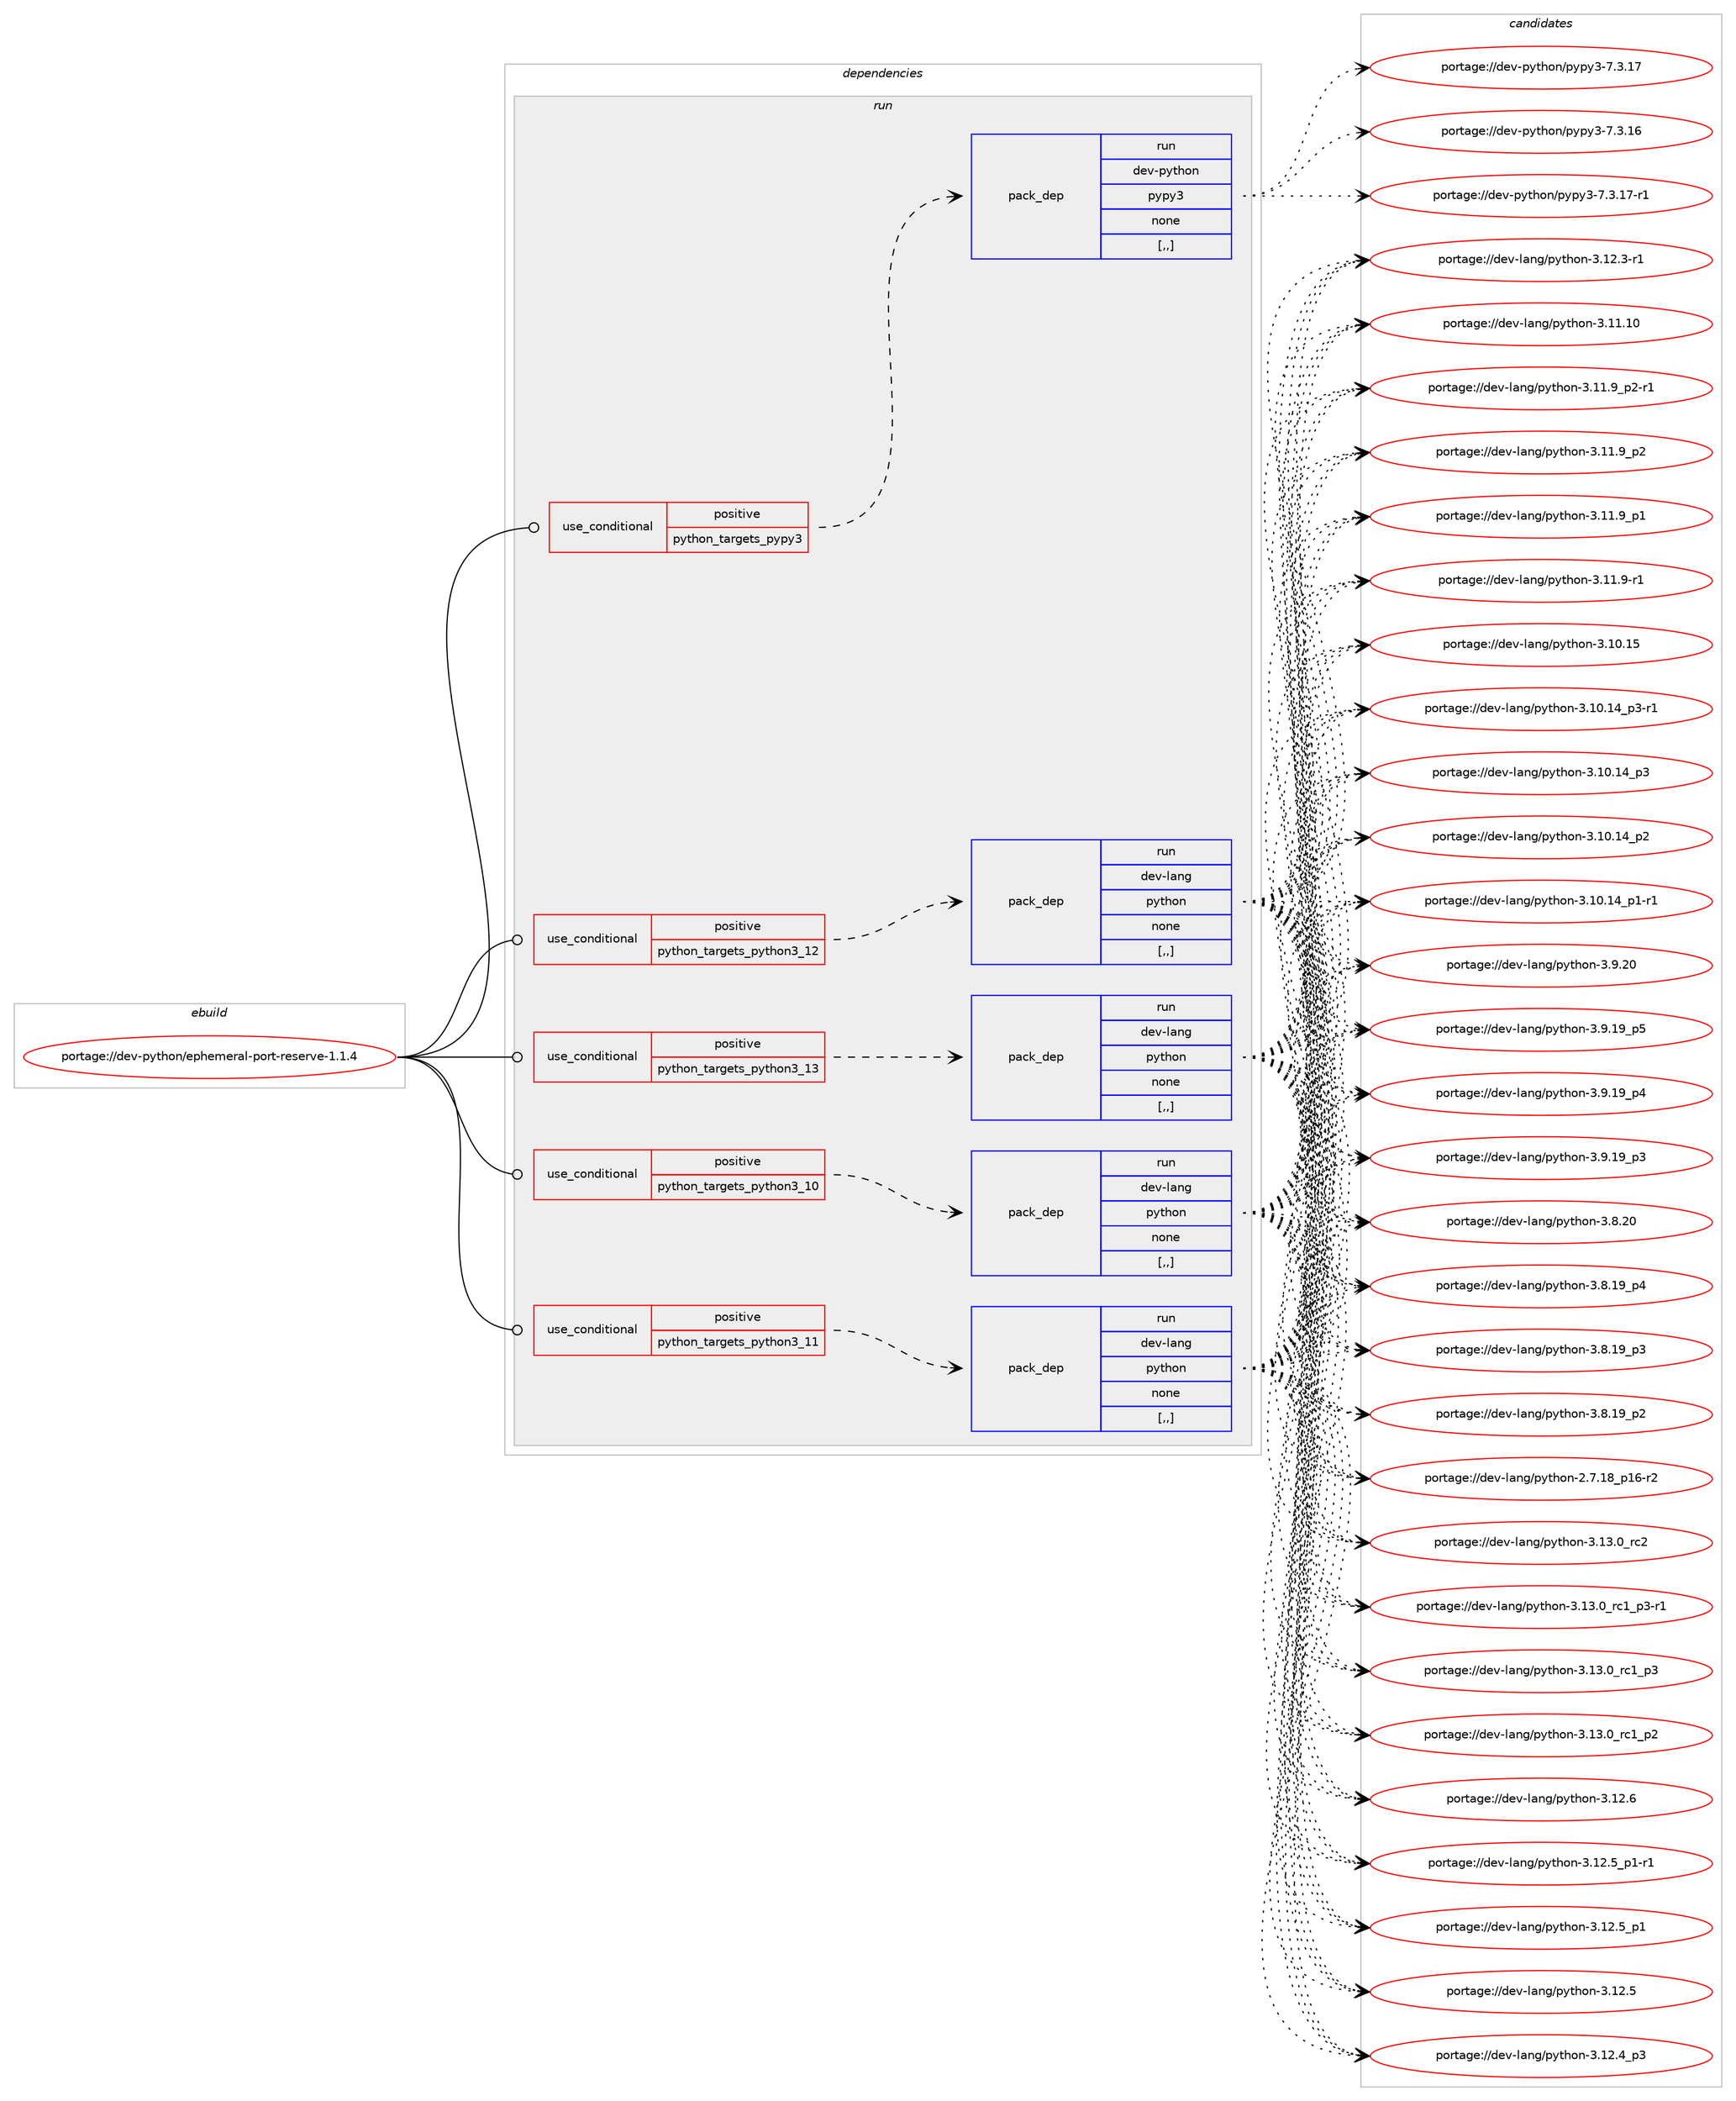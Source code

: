 digraph prolog {

# *************
# Graph options
# *************

newrank=true;
concentrate=true;
compound=true;
graph [rankdir=LR,fontname=Helvetica,fontsize=10,ranksep=1.5];#, ranksep=2.5, nodesep=0.2];
edge  [arrowhead=vee];
node  [fontname=Helvetica,fontsize=10];

# **********
# The ebuild
# **********

subgraph cluster_leftcol {
color=gray;
label=<<i>ebuild</i>>;
id [label="portage://dev-python/ephemeral-port-reserve-1.1.4", color=red, width=4, href="../dev-python/ephemeral-port-reserve-1.1.4.svg"];
}

# ****************
# The dependencies
# ****************

subgraph cluster_midcol {
color=gray;
label=<<i>dependencies</i>>;
subgraph cluster_compile {
fillcolor="#eeeeee";
style=filled;
label=<<i>compile</i>>;
}
subgraph cluster_compileandrun {
fillcolor="#eeeeee";
style=filled;
label=<<i>compile and run</i>>;
}
subgraph cluster_run {
fillcolor="#eeeeee";
style=filled;
label=<<i>run</i>>;
subgraph cond162922 {
dependency640291 [label=<<TABLE BORDER="0" CELLBORDER="1" CELLSPACING="0" CELLPADDING="4"><TR><TD ROWSPAN="3" CELLPADDING="10">use_conditional</TD></TR><TR><TD>positive</TD></TR><TR><TD>python_targets_pypy3</TD></TR></TABLE>>, shape=none, color=red];
subgraph pack472551 {
dependency640292 [label=<<TABLE BORDER="0" CELLBORDER="1" CELLSPACING="0" CELLPADDING="4" WIDTH="220"><TR><TD ROWSPAN="6" CELLPADDING="30">pack_dep</TD></TR><TR><TD WIDTH="110">run</TD></TR><TR><TD>dev-python</TD></TR><TR><TD>pypy3</TD></TR><TR><TD>none</TD></TR><TR><TD>[,,]</TD></TR></TABLE>>, shape=none, color=blue];
}
dependency640291:e -> dependency640292:w [weight=20,style="dashed",arrowhead="vee"];
}
id:e -> dependency640291:w [weight=20,style="solid",arrowhead="odot"];
subgraph cond162923 {
dependency640293 [label=<<TABLE BORDER="0" CELLBORDER="1" CELLSPACING="0" CELLPADDING="4"><TR><TD ROWSPAN="3" CELLPADDING="10">use_conditional</TD></TR><TR><TD>positive</TD></TR><TR><TD>python_targets_python3_10</TD></TR></TABLE>>, shape=none, color=red];
subgraph pack472552 {
dependency640294 [label=<<TABLE BORDER="0" CELLBORDER="1" CELLSPACING="0" CELLPADDING="4" WIDTH="220"><TR><TD ROWSPAN="6" CELLPADDING="30">pack_dep</TD></TR><TR><TD WIDTH="110">run</TD></TR><TR><TD>dev-lang</TD></TR><TR><TD>python</TD></TR><TR><TD>none</TD></TR><TR><TD>[,,]</TD></TR></TABLE>>, shape=none, color=blue];
}
dependency640293:e -> dependency640294:w [weight=20,style="dashed",arrowhead="vee"];
}
id:e -> dependency640293:w [weight=20,style="solid",arrowhead="odot"];
subgraph cond162924 {
dependency640295 [label=<<TABLE BORDER="0" CELLBORDER="1" CELLSPACING="0" CELLPADDING="4"><TR><TD ROWSPAN="3" CELLPADDING="10">use_conditional</TD></TR><TR><TD>positive</TD></TR><TR><TD>python_targets_python3_11</TD></TR></TABLE>>, shape=none, color=red];
subgraph pack472553 {
dependency640296 [label=<<TABLE BORDER="0" CELLBORDER="1" CELLSPACING="0" CELLPADDING="4" WIDTH="220"><TR><TD ROWSPAN="6" CELLPADDING="30">pack_dep</TD></TR><TR><TD WIDTH="110">run</TD></TR><TR><TD>dev-lang</TD></TR><TR><TD>python</TD></TR><TR><TD>none</TD></TR><TR><TD>[,,]</TD></TR></TABLE>>, shape=none, color=blue];
}
dependency640295:e -> dependency640296:w [weight=20,style="dashed",arrowhead="vee"];
}
id:e -> dependency640295:w [weight=20,style="solid",arrowhead="odot"];
subgraph cond162925 {
dependency640297 [label=<<TABLE BORDER="0" CELLBORDER="1" CELLSPACING="0" CELLPADDING="4"><TR><TD ROWSPAN="3" CELLPADDING="10">use_conditional</TD></TR><TR><TD>positive</TD></TR><TR><TD>python_targets_python3_12</TD></TR></TABLE>>, shape=none, color=red];
subgraph pack472554 {
dependency640298 [label=<<TABLE BORDER="0" CELLBORDER="1" CELLSPACING="0" CELLPADDING="4" WIDTH="220"><TR><TD ROWSPAN="6" CELLPADDING="30">pack_dep</TD></TR><TR><TD WIDTH="110">run</TD></TR><TR><TD>dev-lang</TD></TR><TR><TD>python</TD></TR><TR><TD>none</TD></TR><TR><TD>[,,]</TD></TR></TABLE>>, shape=none, color=blue];
}
dependency640297:e -> dependency640298:w [weight=20,style="dashed",arrowhead="vee"];
}
id:e -> dependency640297:w [weight=20,style="solid",arrowhead="odot"];
subgraph cond162926 {
dependency640299 [label=<<TABLE BORDER="0" CELLBORDER="1" CELLSPACING="0" CELLPADDING="4"><TR><TD ROWSPAN="3" CELLPADDING="10">use_conditional</TD></TR><TR><TD>positive</TD></TR><TR><TD>python_targets_python3_13</TD></TR></TABLE>>, shape=none, color=red];
subgraph pack472555 {
dependency640300 [label=<<TABLE BORDER="0" CELLBORDER="1" CELLSPACING="0" CELLPADDING="4" WIDTH="220"><TR><TD ROWSPAN="6" CELLPADDING="30">pack_dep</TD></TR><TR><TD WIDTH="110">run</TD></TR><TR><TD>dev-lang</TD></TR><TR><TD>python</TD></TR><TR><TD>none</TD></TR><TR><TD>[,,]</TD></TR></TABLE>>, shape=none, color=blue];
}
dependency640299:e -> dependency640300:w [weight=20,style="dashed",arrowhead="vee"];
}
id:e -> dependency640299:w [weight=20,style="solid",arrowhead="odot"];
}
}

# **************
# The candidates
# **************

subgraph cluster_choices {
rank=same;
color=gray;
label=<<i>candidates</i>>;

subgraph choice472551 {
color=black;
nodesep=1;
choice100101118451121211161041111104711212111212151455546514649554511449 [label="portage://dev-python/pypy3-7.3.17-r1", color=red, width=4,href="../dev-python/pypy3-7.3.17-r1.svg"];
choice10010111845112121116104111110471121211121215145554651464955 [label="portage://dev-python/pypy3-7.3.17", color=red, width=4,href="../dev-python/pypy3-7.3.17.svg"];
choice10010111845112121116104111110471121211121215145554651464954 [label="portage://dev-python/pypy3-7.3.16", color=red, width=4,href="../dev-python/pypy3-7.3.16.svg"];
dependency640292:e -> choice100101118451121211161041111104711212111212151455546514649554511449:w [style=dotted,weight="100"];
dependency640292:e -> choice10010111845112121116104111110471121211121215145554651464955:w [style=dotted,weight="100"];
dependency640292:e -> choice10010111845112121116104111110471121211121215145554651464954:w [style=dotted,weight="100"];
}
subgraph choice472552 {
color=black;
nodesep=1;
choice10010111845108971101034711212111610411111045514649514648951149950 [label="portage://dev-lang/python-3.13.0_rc2", color=red, width=4,href="../dev-lang/python-3.13.0_rc2.svg"];
choice1001011184510897110103471121211161041111104551464951464895114994995112514511449 [label="portage://dev-lang/python-3.13.0_rc1_p3-r1", color=red, width=4,href="../dev-lang/python-3.13.0_rc1_p3-r1.svg"];
choice100101118451089711010347112121116104111110455146495146489511499499511251 [label="portage://dev-lang/python-3.13.0_rc1_p3", color=red, width=4,href="../dev-lang/python-3.13.0_rc1_p3.svg"];
choice100101118451089711010347112121116104111110455146495146489511499499511250 [label="portage://dev-lang/python-3.13.0_rc1_p2", color=red, width=4,href="../dev-lang/python-3.13.0_rc1_p2.svg"];
choice10010111845108971101034711212111610411111045514649504654 [label="portage://dev-lang/python-3.12.6", color=red, width=4,href="../dev-lang/python-3.12.6.svg"];
choice1001011184510897110103471121211161041111104551464950465395112494511449 [label="portage://dev-lang/python-3.12.5_p1-r1", color=red, width=4,href="../dev-lang/python-3.12.5_p1-r1.svg"];
choice100101118451089711010347112121116104111110455146495046539511249 [label="portage://dev-lang/python-3.12.5_p1", color=red, width=4,href="../dev-lang/python-3.12.5_p1.svg"];
choice10010111845108971101034711212111610411111045514649504653 [label="portage://dev-lang/python-3.12.5", color=red, width=4,href="../dev-lang/python-3.12.5.svg"];
choice100101118451089711010347112121116104111110455146495046529511251 [label="portage://dev-lang/python-3.12.4_p3", color=red, width=4,href="../dev-lang/python-3.12.4_p3.svg"];
choice100101118451089711010347112121116104111110455146495046514511449 [label="portage://dev-lang/python-3.12.3-r1", color=red, width=4,href="../dev-lang/python-3.12.3-r1.svg"];
choice1001011184510897110103471121211161041111104551464949464948 [label="portage://dev-lang/python-3.11.10", color=red, width=4,href="../dev-lang/python-3.11.10.svg"];
choice1001011184510897110103471121211161041111104551464949465795112504511449 [label="portage://dev-lang/python-3.11.9_p2-r1", color=red, width=4,href="../dev-lang/python-3.11.9_p2-r1.svg"];
choice100101118451089711010347112121116104111110455146494946579511250 [label="portage://dev-lang/python-3.11.9_p2", color=red, width=4,href="../dev-lang/python-3.11.9_p2.svg"];
choice100101118451089711010347112121116104111110455146494946579511249 [label="portage://dev-lang/python-3.11.9_p1", color=red, width=4,href="../dev-lang/python-3.11.9_p1.svg"];
choice100101118451089711010347112121116104111110455146494946574511449 [label="portage://dev-lang/python-3.11.9-r1", color=red, width=4,href="../dev-lang/python-3.11.9-r1.svg"];
choice1001011184510897110103471121211161041111104551464948464953 [label="portage://dev-lang/python-3.10.15", color=red, width=4,href="../dev-lang/python-3.10.15.svg"];
choice100101118451089711010347112121116104111110455146494846495295112514511449 [label="portage://dev-lang/python-3.10.14_p3-r1", color=red, width=4,href="../dev-lang/python-3.10.14_p3-r1.svg"];
choice10010111845108971101034711212111610411111045514649484649529511251 [label="portage://dev-lang/python-3.10.14_p3", color=red, width=4,href="../dev-lang/python-3.10.14_p3.svg"];
choice10010111845108971101034711212111610411111045514649484649529511250 [label="portage://dev-lang/python-3.10.14_p2", color=red, width=4,href="../dev-lang/python-3.10.14_p2.svg"];
choice100101118451089711010347112121116104111110455146494846495295112494511449 [label="portage://dev-lang/python-3.10.14_p1-r1", color=red, width=4,href="../dev-lang/python-3.10.14_p1-r1.svg"];
choice10010111845108971101034711212111610411111045514657465048 [label="portage://dev-lang/python-3.9.20", color=red, width=4,href="../dev-lang/python-3.9.20.svg"];
choice100101118451089711010347112121116104111110455146574649579511253 [label="portage://dev-lang/python-3.9.19_p5", color=red, width=4,href="../dev-lang/python-3.9.19_p5.svg"];
choice100101118451089711010347112121116104111110455146574649579511252 [label="portage://dev-lang/python-3.9.19_p4", color=red, width=4,href="../dev-lang/python-3.9.19_p4.svg"];
choice100101118451089711010347112121116104111110455146574649579511251 [label="portage://dev-lang/python-3.9.19_p3", color=red, width=4,href="../dev-lang/python-3.9.19_p3.svg"];
choice10010111845108971101034711212111610411111045514656465048 [label="portage://dev-lang/python-3.8.20", color=red, width=4,href="../dev-lang/python-3.8.20.svg"];
choice100101118451089711010347112121116104111110455146564649579511252 [label="portage://dev-lang/python-3.8.19_p4", color=red, width=4,href="../dev-lang/python-3.8.19_p4.svg"];
choice100101118451089711010347112121116104111110455146564649579511251 [label="portage://dev-lang/python-3.8.19_p3", color=red, width=4,href="../dev-lang/python-3.8.19_p3.svg"];
choice100101118451089711010347112121116104111110455146564649579511250 [label="portage://dev-lang/python-3.8.19_p2", color=red, width=4,href="../dev-lang/python-3.8.19_p2.svg"];
choice100101118451089711010347112121116104111110455046554649569511249544511450 [label="portage://dev-lang/python-2.7.18_p16-r2", color=red, width=4,href="../dev-lang/python-2.7.18_p16-r2.svg"];
dependency640294:e -> choice10010111845108971101034711212111610411111045514649514648951149950:w [style=dotted,weight="100"];
dependency640294:e -> choice1001011184510897110103471121211161041111104551464951464895114994995112514511449:w [style=dotted,weight="100"];
dependency640294:e -> choice100101118451089711010347112121116104111110455146495146489511499499511251:w [style=dotted,weight="100"];
dependency640294:e -> choice100101118451089711010347112121116104111110455146495146489511499499511250:w [style=dotted,weight="100"];
dependency640294:e -> choice10010111845108971101034711212111610411111045514649504654:w [style=dotted,weight="100"];
dependency640294:e -> choice1001011184510897110103471121211161041111104551464950465395112494511449:w [style=dotted,weight="100"];
dependency640294:e -> choice100101118451089711010347112121116104111110455146495046539511249:w [style=dotted,weight="100"];
dependency640294:e -> choice10010111845108971101034711212111610411111045514649504653:w [style=dotted,weight="100"];
dependency640294:e -> choice100101118451089711010347112121116104111110455146495046529511251:w [style=dotted,weight="100"];
dependency640294:e -> choice100101118451089711010347112121116104111110455146495046514511449:w [style=dotted,weight="100"];
dependency640294:e -> choice1001011184510897110103471121211161041111104551464949464948:w [style=dotted,weight="100"];
dependency640294:e -> choice1001011184510897110103471121211161041111104551464949465795112504511449:w [style=dotted,weight="100"];
dependency640294:e -> choice100101118451089711010347112121116104111110455146494946579511250:w [style=dotted,weight="100"];
dependency640294:e -> choice100101118451089711010347112121116104111110455146494946579511249:w [style=dotted,weight="100"];
dependency640294:e -> choice100101118451089711010347112121116104111110455146494946574511449:w [style=dotted,weight="100"];
dependency640294:e -> choice1001011184510897110103471121211161041111104551464948464953:w [style=dotted,weight="100"];
dependency640294:e -> choice100101118451089711010347112121116104111110455146494846495295112514511449:w [style=dotted,weight="100"];
dependency640294:e -> choice10010111845108971101034711212111610411111045514649484649529511251:w [style=dotted,weight="100"];
dependency640294:e -> choice10010111845108971101034711212111610411111045514649484649529511250:w [style=dotted,weight="100"];
dependency640294:e -> choice100101118451089711010347112121116104111110455146494846495295112494511449:w [style=dotted,weight="100"];
dependency640294:e -> choice10010111845108971101034711212111610411111045514657465048:w [style=dotted,weight="100"];
dependency640294:e -> choice100101118451089711010347112121116104111110455146574649579511253:w [style=dotted,weight="100"];
dependency640294:e -> choice100101118451089711010347112121116104111110455146574649579511252:w [style=dotted,weight="100"];
dependency640294:e -> choice100101118451089711010347112121116104111110455146574649579511251:w [style=dotted,weight="100"];
dependency640294:e -> choice10010111845108971101034711212111610411111045514656465048:w [style=dotted,weight="100"];
dependency640294:e -> choice100101118451089711010347112121116104111110455146564649579511252:w [style=dotted,weight="100"];
dependency640294:e -> choice100101118451089711010347112121116104111110455146564649579511251:w [style=dotted,weight="100"];
dependency640294:e -> choice100101118451089711010347112121116104111110455146564649579511250:w [style=dotted,weight="100"];
dependency640294:e -> choice100101118451089711010347112121116104111110455046554649569511249544511450:w [style=dotted,weight="100"];
}
subgraph choice472553 {
color=black;
nodesep=1;
choice10010111845108971101034711212111610411111045514649514648951149950 [label="portage://dev-lang/python-3.13.0_rc2", color=red, width=4,href="../dev-lang/python-3.13.0_rc2.svg"];
choice1001011184510897110103471121211161041111104551464951464895114994995112514511449 [label="portage://dev-lang/python-3.13.0_rc1_p3-r1", color=red, width=4,href="../dev-lang/python-3.13.0_rc1_p3-r1.svg"];
choice100101118451089711010347112121116104111110455146495146489511499499511251 [label="portage://dev-lang/python-3.13.0_rc1_p3", color=red, width=4,href="../dev-lang/python-3.13.0_rc1_p3.svg"];
choice100101118451089711010347112121116104111110455146495146489511499499511250 [label="portage://dev-lang/python-3.13.0_rc1_p2", color=red, width=4,href="../dev-lang/python-3.13.0_rc1_p2.svg"];
choice10010111845108971101034711212111610411111045514649504654 [label="portage://dev-lang/python-3.12.6", color=red, width=4,href="../dev-lang/python-3.12.6.svg"];
choice1001011184510897110103471121211161041111104551464950465395112494511449 [label="portage://dev-lang/python-3.12.5_p1-r1", color=red, width=4,href="../dev-lang/python-3.12.5_p1-r1.svg"];
choice100101118451089711010347112121116104111110455146495046539511249 [label="portage://dev-lang/python-3.12.5_p1", color=red, width=4,href="../dev-lang/python-3.12.5_p1.svg"];
choice10010111845108971101034711212111610411111045514649504653 [label="portage://dev-lang/python-3.12.5", color=red, width=4,href="../dev-lang/python-3.12.5.svg"];
choice100101118451089711010347112121116104111110455146495046529511251 [label="portage://dev-lang/python-3.12.4_p3", color=red, width=4,href="../dev-lang/python-3.12.4_p3.svg"];
choice100101118451089711010347112121116104111110455146495046514511449 [label="portage://dev-lang/python-3.12.3-r1", color=red, width=4,href="../dev-lang/python-3.12.3-r1.svg"];
choice1001011184510897110103471121211161041111104551464949464948 [label="portage://dev-lang/python-3.11.10", color=red, width=4,href="../dev-lang/python-3.11.10.svg"];
choice1001011184510897110103471121211161041111104551464949465795112504511449 [label="portage://dev-lang/python-3.11.9_p2-r1", color=red, width=4,href="../dev-lang/python-3.11.9_p2-r1.svg"];
choice100101118451089711010347112121116104111110455146494946579511250 [label="portage://dev-lang/python-3.11.9_p2", color=red, width=4,href="../dev-lang/python-3.11.9_p2.svg"];
choice100101118451089711010347112121116104111110455146494946579511249 [label="portage://dev-lang/python-3.11.9_p1", color=red, width=4,href="../dev-lang/python-3.11.9_p1.svg"];
choice100101118451089711010347112121116104111110455146494946574511449 [label="portage://dev-lang/python-3.11.9-r1", color=red, width=4,href="../dev-lang/python-3.11.9-r1.svg"];
choice1001011184510897110103471121211161041111104551464948464953 [label="portage://dev-lang/python-3.10.15", color=red, width=4,href="../dev-lang/python-3.10.15.svg"];
choice100101118451089711010347112121116104111110455146494846495295112514511449 [label="portage://dev-lang/python-3.10.14_p3-r1", color=red, width=4,href="../dev-lang/python-3.10.14_p3-r1.svg"];
choice10010111845108971101034711212111610411111045514649484649529511251 [label="portage://dev-lang/python-3.10.14_p3", color=red, width=4,href="../dev-lang/python-3.10.14_p3.svg"];
choice10010111845108971101034711212111610411111045514649484649529511250 [label="portage://dev-lang/python-3.10.14_p2", color=red, width=4,href="../dev-lang/python-3.10.14_p2.svg"];
choice100101118451089711010347112121116104111110455146494846495295112494511449 [label="portage://dev-lang/python-3.10.14_p1-r1", color=red, width=4,href="../dev-lang/python-3.10.14_p1-r1.svg"];
choice10010111845108971101034711212111610411111045514657465048 [label="portage://dev-lang/python-3.9.20", color=red, width=4,href="../dev-lang/python-3.9.20.svg"];
choice100101118451089711010347112121116104111110455146574649579511253 [label="portage://dev-lang/python-3.9.19_p5", color=red, width=4,href="../dev-lang/python-3.9.19_p5.svg"];
choice100101118451089711010347112121116104111110455146574649579511252 [label="portage://dev-lang/python-3.9.19_p4", color=red, width=4,href="../dev-lang/python-3.9.19_p4.svg"];
choice100101118451089711010347112121116104111110455146574649579511251 [label="portage://dev-lang/python-3.9.19_p3", color=red, width=4,href="../dev-lang/python-3.9.19_p3.svg"];
choice10010111845108971101034711212111610411111045514656465048 [label="portage://dev-lang/python-3.8.20", color=red, width=4,href="../dev-lang/python-3.8.20.svg"];
choice100101118451089711010347112121116104111110455146564649579511252 [label="portage://dev-lang/python-3.8.19_p4", color=red, width=4,href="../dev-lang/python-3.8.19_p4.svg"];
choice100101118451089711010347112121116104111110455146564649579511251 [label="portage://dev-lang/python-3.8.19_p3", color=red, width=4,href="../dev-lang/python-3.8.19_p3.svg"];
choice100101118451089711010347112121116104111110455146564649579511250 [label="portage://dev-lang/python-3.8.19_p2", color=red, width=4,href="../dev-lang/python-3.8.19_p2.svg"];
choice100101118451089711010347112121116104111110455046554649569511249544511450 [label="portage://dev-lang/python-2.7.18_p16-r2", color=red, width=4,href="../dev-lang/python-2.7.18_p16-r2.svg"];
dependency640296:e -> choice10010111845108971101034711212111610411111045514649514648951149950:w [style=dotted,weight="100"];
dependency640296:e -> choice1001011184510897110103471121211161041111104551464951464895114994995112514511449:w [style=dotted,weight="100"];
dependency640296:e -> choice100101118451089711010347112121116104111110455146495146489511499499511251:w [style=dotted,weight="100"];
dependency640296:e -> choice100101118451089711010347112121116104111110455146495146489511499499511250:w [style=dotted,weight="100"];
dependency640296:e -> choice10010111845108971101034711212111610411111045514649504654:w [style=dotted,weight="100"];
dependency640296:e -> choice1001011184510897110103471121211161041111104551464950465395112494511449:w [style=dotted,weight="100"];
dependency640296:e -> choice100101118451089711010347112121116104111110455146495046539511249:w [style=dotted,weight="100"];
dependency640296:e -> choice10010111845108971101034711212111610411111045514649504653:w [style=dotted,weight="100"];
dependency640296:e -> choice100101118451089711010347112121116104111110455146495046529511251:w [style=dotted,weight="100"];
dependency640296:e -> choice100101118451089711010347112121116104111110455146495046514511449:w [style=dotted,weight="100"];
dependency640296:e -> choice1001011184510897110103471121211161041111104551464949464948:w [style=dotted,weight="100"];
dependency640296:e -> choice1001011184510897110103471121211161041111104551464949465795112504511449:w [style=dotted,weight="100"];
dependency640296:e -> choice100101118451089711010347112121116104111110455146494946579511250:w [style=dotted,weight="100"];
dependency640296:e -> choice100101118451089711010347112121116104111110455146494946579511249:w [style=dotted,weight="100"];
dependency640296:e -> choice100101118451089711010347112121116104111110455146494946574511449:w [style=dotted,weight="100"];
dependency640296:e -> choice1001011184510897110103471121211161041111104551464948464953:w [style=dotted,weight="100"];
dependency640296:e -> choice100101118451089711010347112121116104111110455146494846495295112514511449:w [style=dotted,weight="100"];
dependency640296:e -> choice10010111845108971101034711212111610411111045514649484649529511251:w [style=dotted,weight="100"];
dependency640296:e -> choice10010111845108971101034711212111610411111045514649484649529511250:w [style=dotted,weight="100"];
dependency640296:e -> choice100101118451089711010347112121116104111110455146494846495295112494511449:w [style=dotted,weight="100"];
dependency640296:e -> choice10010111845108971101034711212111610411111045514657465048:w [style=dotted,weight="100"];
dependency640296:e -> choice100101118451089711010347112121116104111110455146574649579511253:w [style=dotted,weight="100"];
dependency640296:e -> choice100101118451089711010347112121116104111110455146574649579511252:w [style=dotted,weight="100"];
dependency640296:e -> choice100101118451089711010347112121116104111110455146574649579511251:w [style=dotted,weight="100"];
dependency640296:e -> choice10010111845108971101034711212111610411111045514656465048:w [style=dotted,weight="100"];
dependency640296:e -> choice100101118451089711010347112121116104111110455146564649579511252:w [style=dotted,weight="100"];
dependency640296:e -> choice100101118451089711010347112121116104111110455146564649579511251:w [style=dotted,weight="100"];
dependency640296:e -> choice100101118451089711010347112121116104111110455146564649579511250:w [style=dotted,weight="100"];
dependency640296:e -> choice100101118451089711010347112121116104111110455046554649569511249544511450:w [style=dotted,weight="100"];
}
subgraph choice472554 {
color=black;
nodesep=1;
choice10010111845108971101034711212111610411111045514649514648951149950 [label="portage://dev-lang/python-3.13.0_rc2", color=red, width=4,href="../dev-lang/python-3.13.0_rc2.svg"];
choice1001011184510897110103471121211161041111104551464951464895114994995112514511449 [label="portage://dev-lang/python-3.13.0_rc1_p3-r1", color=red, width=4,href="../dev-lang/python-3.13.0_rc1_p3-r1.svg"];
choice100101118451089711010347112121116104111110455146495146489511499499511251 [label="portage://dev-lang/python-3.13.0_rc1_p3", color=red, width=4,href="../dev-lang/python-3.13.0_rc1_p3.svg"];
choice100101118451089711010347112121116104111110455146495146489511499499511250 [label="portage://dev-lang/python-3.13.0_rc1_p2", color=red, width=4,href="../dev-lang/python-3.13.0_rc1_p2.svg"];
choice10010111845108971101034711212111610411111045514649504654 [label="portage://dev-lang/python-3.12.6", color=red, width=4,href="../dev-lang/python-3.12.6.svg"];
choice1001011184510897110103471121211161041111104551464950465395112494511449 [label="portage://dev-lang/python-3.12.5_p1-r1", color=red, width=4,href="../dev-lang/python-3.12.5_p1-r1.svg"];
choice100101118451089711010347112121116104111110455146495046539511249 [label="portage://dev-lang/python-3.12.5_p1", color=red, width=4,href="../dev-lang/python-3.12.5_p1.svg"];
choice10010111845108971101034711212111610411111045514649504653 [label="portage://dev-lang/python-3.12.5", color=red, width=4,href="../dev-lang/python-3.12.5.svg"];
choice100101118451089711010347112121116104111110455146495046529511251 [label="portage://dev-lang/python-3.12.4_p3", color=red, width=4,href="../dev-lang/python-3.12.4_p3.svg"];
choice100101118451089711010347112121116104111110455146495046514511449 [label="portage://dev-lang/python-3.12.3-r1", color=red, width=4,href="../dev-lang/python-3.12.3-r1.svg"];
choice1001011184510897110103471121211161041111104551464949464948 [label="portage://dev-lang/python-3.11.10", color=red, width=4,href="../dev-lang/python-3.11.10.svg"];
choice1001011184510897110103471121211161041111104551464949465795112504511449 [label="portage://dev-lang/python-3.11.9_p2-r1", color=red, width=4,href="../dev-lang/python-3.11.9_p2-r1.svg"];
choice100101118451089711010347112121116104111110455146494946579511250 [label="portage://dev-lang/python-3.11.9_p2", color=red, width=4,href="../dev-lang/python-3.11.9_p2.svg"];
choice100101118451089711010347112121116104111110455146494946579511249 [label="portage://dev-lang/python-3.11.9_p1", color=red, width=4,href="../dev-lang/python-3.11.9_p1.svg"];
choice100101118451089711010347112121116104111110455146494946574511449 [label="portage://dev-lang/python-3.11.9-r1", color=red, width=4,href="../dev-lang/python-3.11.9-r1.svg"];
choice1001011184510897110103471121211161041111104551464948464953 [label="portage://dev-lang/python-3.10.15", color=red, width=4,href="../dev-lang/python-3.10.15.svg"];
choice100101118451089711010347112121116104111110455146494846495295112514511449 [label="portage://dev-lang/python-3.10.14_p3-r1", color=red, width=4,href="../dev-lang/python-3.10.14_p3-r1.svg"];
choice10010111845108971101034711212111610411111045514649484649529511251 [label="portage://dev-lang/python-3.10.14_p3", color=red, width=4,href="../dev-lang/python-3.10.14_p3.svg"];
choice10010111845108971101034711212111610411111045514649484649529511250 [label="portage://dev-lang/python-3.10.14_p2", color=red, width=4,href="../dev-lang/python-3.10.14_p2.svg"];
choice100101118451089711010347112121116104111110455146494846495295112494511449 [label="portage://dev-lang/python-3.10.14_p1-r1", color=red, width=4,href="../dev-lang/python-3.10.14_p1-r1.svg"];
choice10010111845108971101034711212111610411111045514657465048 [label="portage://dev-lang/python-3.9.20", color=red, width=4,href="../dev-lang/python-3.9.20.svg"];
choice100101118451089711010347112121116104111110455146574649579511253 [label="portage://dev-lang/python-3.9.19_p5", color=red, width=4,href="../dev-lang/python-3.9.19_p5.svg"];
choice100101118451089711010347112121116104111110455146574649579511252 [label="portage://dev-lang/python-3.9.19_p4", color=red, width=4,href="../dev-lang/python-3.9.19_p4.svg"];
choice100101118451089711010347112121116104111110455146574649579511251 [label="portage://dev-lang/python-3.9.19_p3", color=red, width=4,href="../dev-lang/python-3.9.19_p3.svg"];
choice10010111845108971101034711212111610411111045514656465048 [label="portage://dev-lang/python-3.8.20", color=red, width=4,href="../dev-lang/python-3.8.20.svg"];
choice100101118451089711010347112121116104111110455146564649579511252 [label="portage://dev-lang/python-3.8.19_p4", color=red, width=4,href="../dev-lang/python-3.8.19_p4.svg"];
choice100101118451089711010347112121116104111110455146564649579511251 [label="portage://dev-lang/python-3.8.19_p3", color=red, width=4,href="../dev-lang/python-3.8.19_p3.svg"];
choice100101118451089711010347112121116104111110455146564649579511250 [label="portage://dev-lang/python-3.8.19_p2", color=red, width=4,href="../dev-lang/python-3.8.19_p2.svg"];
choice100101118451089711010347112121116104111110455046554649569511249544511450 [label="portage://dev-lang/python-2.7.18_p16-r2", color=red, width=4,href="../dev-lang/python-2.7.18_p16-r2.svg"];
dependency640298:e -> choice10010111845108971101034711212111610411111045514649514648951149950:w [style=dotted,weight="100"];
dependency640298:e -> choice1001011184510897110103471121211161041111104551464951464895114994995112514511449:w [style=dotted,weight="100"];
dependency640298:e -> choice100101118451089711010347112121116104111110455146495146489511499499511251:w [style=dotted,weight="100"];
dependency640298:e -> choice100101118451089711010347112121116104111110455146495146489511499499511250:w [style=dotted,weight="100"];
dependency640298:e -> choice10010111845108971101034711212111610411111045514649504654:w [style=dotted,weight="100"];
dependency640298:e -> choice1001011184510897110103471121211161041111104551464950465395112494511449:w [style=dotted,weight="100"];
dependency640298:e -> choice100101118451089711010347112121116104111110455146495046539511249:w [style=dotted,weight="100"];
dependency640298:e -> choice10010111845108971101034711212111610411111045514649504653:w [style=dotted,weight="100"];
dependency640298:e -> choice100101118451089711010347112121116104111110455146495046529511251:w [style=dotted,weight="100"];
dependency640298:e -> choice100101118451089711010347112121116104111110455146495046514511449:w [style=dotted,weight="100"];
dependency640298:e -> choice1001011184510897110103471121211161041111104551464949464948:w [style=dotted,weight="100"];
dependency640298:e -> choice1001011184510897110103471121211161041111104551464949465795112504511449:w [style=dotted,weight="100"];
dependency640298:e -> choice100101118451089711010347112121116104111110455146494946579511250:w [style=dotted,weight="100"];
dependency640298:e -> choice100101118451089711010347112121116104111110455146494946579511249:w [style=dotted,weight="100"];
dependency640298:e -> choice100101118451089711010347112121116104111110455146494946574511449:w [style=dotted,weight="100"];
dependency640298:e -> choice1001011184510897110103471121211161041111104551464948464953:w [style=dotted,weight="100"];
dependency640298:e -> choice100101118451089711010347112121116104111110455146494846495295112514511449:w [style=dotted,weight="100"];
dependency640298:e -> choice10010111845108971101034711212111610411111045514649484649529511251:w [style=dotted,weight="100"];
dependency640298:e -> choice10010111845108971101034711212111610411111045514649484649529511250:w [style=dotted,weight="100"];
dependency640298:e -> choice100101118451089711010347112121116104111110455146494846495295112494511449:w [style=dotted,weight="100"];
dependency640298:e -> choice10010111845108971101034711212111610411111045514657465048:w [style=dotted,weight="100"];
dependency640298:e -> choice100101118451089711010347112121116104111110455146574649579511253:w [style=dotted,weight="100"];
dependency640298:e -> choice100101118451089711010347112121116104111110455146574649579511252:w [style=dotted,weight="100"];
dependency640298:e -> choice100101118451089711010347112121116104111110455146574649579511251:w [style=dotted,weight="100"];
dependency640298:e -> choice10010111845108971101034711212111610411111045514656465048:w [style=dotted,weight="100"];
dependency640298:e -> choice100101118451089711010347112121116104111110455146564649579511252:w [style=dotted,weight="100"];
dependency640298:e -> choice100101118451089711010347112121116104111110455146564649579511251:w [style=dotted,weight="100"];
dependency640298:e -> choice100101118451089711010347112121116104111110455146564649579511250:w [style=dotted,weight="100"];
dependency640298:e -> choice100101118451089711010347112121116104111110455046554649569511249544511450:w [style=dotted,weight="100"];
}
subgraph choice472555 {
color=black;
nodesep=1;
choice10010111845108971101034711212111610411111045514649514648951149950 [label="portage://dev-lang/python-3.13.0_rc2", color=red, width=4,href="../dev-lang/python-3.13.0_rc2.svg"];
choice1001011184510897110103471121211161041111104551464951464895114994995112514511449 [label="portage://dev-lang/python-3.13.0_rc1_p3-r1", color=red, width=4,href="../dev-lang/python-3.13.0_rc1_p3-r1.svg"];
choice100101118451089711010347112121116104111110455146495146489511499499511251 [label="portage://dev-lang/python-3.13.0_rc1_p3", color=red, width=4,href="../dev-lang/python-3.13.0_rc1_p3.svg"];
choice100101118451089711010347112121116104111110455146495146489511499499511250 [label="portage://dev-lang/python-3.13.0_rc1_p2", color=red, width=4,href="../dev-lang/python-3.13.0_rc1_p2.svg"];
choice10010111845108971101034711212111610411111045514649504654 [label="portage://dev-lang/python-3.12.6", color=red, width=4,href="../dev-lang/python-3.12.6.svg"];
choice1001011184510897110103471121211161041111104551464950465395112494511449 [label="portage://dev-lang/python-3.12.5_p1-r1", color=red, width=4,href="../dev-lang/python-3.12.5_p1-r1.svg"];
choice100101118451089711010347112121116104111110455146495046539511249 [label="portage://dev-lang/python-3.12.5_p1", color=red, width=4,href="../dev-lang/python-3.12.5_p1.svg"];
choice10010111845108971101034711212111610411111045514649504653 [label="portage://dev-lang/python-3.12.5", color=red, width=4,href="../dev-lang/python-3.12.5.svg"];
choice100101118451089711010347112121116104111110455146495046529511251 [label="portage://dev-lang/python-3.12.4_p3", color=red, width=4,href="../dev-lang/python-3.12.4_p3.svg"];
choice100101118451089711010347112121116104111110455146495046514511449 [label="portage://dev-lang/python-3.12.3-r1", color=red, width=4,href="../dev-lang/python-3.12.3-r1.svg"];
choice1001011184510897110103471121211161041111104551464949464948 [label="portage://dev-lang/python-3.11.10", color=red, width=4,href="../dev-lang/python-3.11.10.svg"];
choice1001011184510897110103471121211161041111104551464949465795112504511449 [label="portage://dev-lang/python-3.11.9_p2-r1", color=red, width=4,href="../dev-lang/python-3.11.9_p2-r1.svg"];
choice100101118451089711010347112121116104111110455146494946579511250 [label="portage://dev-lang/python-3.11.9_p2", color=red, width=4,href="../dev-lang/python-3.11.9_p2.svg"];
choice100101118451089711010347112121116104111110455146494946579511249 [label="portage://dev-lang/python-3.11.9_p1", color=red, width=4,href="../dev-lang/python-3.11.9_p1.svg"];
choice100101118451089711010347112121116104111110455146494946574511449 [label="portage://dev-lang/python-3.11.9-r1", color=red, width=4,href="../dev-lang/python-3.11.9-r1.svg"];
choice1001011184510897110103471121211161041111104551464948464953 [label="portage://dev-lang/python-3.10.15", color=red, width=4,href="../dev-lang/python-3.10.15.svg"];
choice100101118451089711010347112121116104111110455146494846495295112514511449 [label="portage://dev-lang/python-3.10.14_p3-r1", color=red, width=4,href="../dev-lang/python-3.10.14_p3-r1.svg"];
choice10010111845108971101034711212111610411111045514649484649529511251 [label="portage://dev-lang/python-3.10.14_p3", color=red, width=4,href="../dev-lang/python-3.10.14_p3.svg"];
choice10010111845108971101034711212111610411111045514649484649529511250 [label="portage://dev-lang/python-3.10.14_p2", color=red, width=4,href="../dev-lang/python-3.10.14_p2.svg"];
choice100101118451089711010347112121116104111110455146494846495295112494511449 [label="portage://dev-lang/python-3.10.14_p1-r1", color=red, width=4,href="../dev-lang/python-3.10.14_p1-r1.svg"];
choice10010111845108971101034711212111610411111045514657465048 [label="portage://dev-lang/python-3.9.20", color=red, width=4,href="../dev-lang/python-3.9.20.svg"];
choice100101118451089711010347112121116104111110455146574649579511253 [label="portage://dev-lang/python-3.9.19_p5", color=red, width=4,href="../dev-lang/python-3.9.19_p5.svg"];
choice100101118451089711010347112121116104111110455146574649579511252 [label="portage://dev-lang/python-3.9.19_p4", color=red, width=4,href="../dev-lang/python-3.9.19_p4.svg"];
choice100101118451089711010347112121116104111110455146574649579511251 [label="portage://dev-lang/python-3.9.19_p3", color=red, width=4,href="../dev-lang/python-3.9.19_p3.svg"];
choice10010111845108971101034711212111610411111045514656465048 [label="portage://dev-lang/python-3.8.20", color=red, width=4,href="../dev-lang/python-3.8.20.svg"];
choice100101118451089711010347112121116104111110455146564649579511252 [label="portage://dev-lang/python-3.8.19_p4", color=red, width=4,href="../dev-lang/python-3.8.19_p4.svg"];
choice100101118451089711010347112121116104111110455146564649579511251 [label="portage://dev-lang/python-3.8.19_p3", color=red, width=4,href="../dev-lang/python-3.8.19_p3.svg"];
choice100101118451089711010347112121116104111110455146564649579511250 [label="portage://dev-lang/python-3.8.19_p2", color=red, width=4,href="../dev-lang/python-3.8.19_p2.svg"];
choice100101118451089711010347112121116104111110455046554649569511249544511450 [label="portage://dev-lang/python-2.7.18_p16-r2", color=red, width=4,href="../dev-lang/python-2.7.18_p16-r2.svg"];
dependency640300:e -> choice10010111845108971101034711212111610411111045514649514648951149950:w [style=dotted,weight="100"];
dependency640300:e -> choice1001011184510897110103471121211161041111104551464951464895114994995112514511449:w [style=dotted,weight="100"];
dependency640300:e -> choice100101118451089711010347112121116104111110455146495146489511499499511251:w [style=dotted,weight="100"];
dependency640300:e -> choice100101118451089711010347112121116104111110455146495146489511499499511250:w [style=dotted,weight="100"];
dependency640300:e -> choice10010111845108971101034711212111610411111045514649504654:w [style=dotted,weight="100"];
dependency640300:e -> choice1001011184510897110103471121211161041111104551464950465395112494511449:w [style=dotted,weight="100"];
dependency640300:e -> choice100101118451089711010347112121116104111110455146495046539511249:w [style=dotted,weight="100"];
dependency640300:e -> choice10010111845108971101034711212111610411111045514649504653:w [style=dotted,weight="100"];
dependency640300:e -> choice100101118451089711010347112121116104111110455146495046529511251:w [style=dotted,weight="100"];
dependency640300:e -> choice100101118451089711010347112121116104111110455146495046514511449:w [style=dotted,weight="100"];
dependency640300:e -> choice1001011184510897110103471121211161041111104551464949464948:w [style=dotted,weight="100"];
dependency640300:e -> choice1001011184510897110103471121211161041111104551464949465795112504511449:w [style=dotted,weight="100"];
dependency640300:e -> choice100101118451089711010347112121116104111110455146494946579511250:w [style=dotted,weight="100"];
dependency640300:e -> choice100101118451089711010347112121116104111110455146494946579511249:w [style=dotted,weight="100"];
dependency640300:e -> choice100101118451089711010347112121116104111110455146494946574511449:w [style=dotted,weight="100"];
dependency640300:e -> choice1001011184510897110103471121211161041111104551464948464953:w [style=dotted,weight="100"];
dependency640300:e -> choice100101118451089711010347112121116104111110455146494846495295112514511449:w [style=dotted,weight="100"];
dependency640300:e -> choice10010111845108971101034711212111610411111045514649484649529511251:w [style=dotted,weight="100"];
dependency640300:e -> choice10010111845108971101034711212111610411111045514649484649529511250:w [style=dotted,weight="100"];
dependency640300:e -> choice100101118451089711010347112121116104111110455146494846495295112494511449:w [style=dotted,weight="100"];
dependency640300:e -> choice10010111845108971101034711212111610411111045514657465048:w [style=dotted,weight="100"];
dependency640300:e -> choice100101118451089711010347112121116104111110455146574649579511253:w [style=dotted,weight="100"];
dependency640300:e -> choice100101118451089711010347112121116104111110455146574649579511252:w [style=dotted,weight="100"];
dependency640300:e -> choice100101118451089711010347112121116104111110455146574649579511251:w [style=dotted,weight="100"];
dependency640300:e -> choice10010111845108971101034711212111610411111045514656465048:w [style=dotted,weight="100"];
dependency640300:e -> choice100101118451089711010347112121116104111110455146564649579511252:w [style=dotted,weight="100"];
dependency640300:e -> choice100101118451089711010347112121116104111110455146564649579511251:w [style=dotted,weight="100"];
dependency640300:e -> choice100101118451089711010347112121116104111110455146564649579511250:w [style=dotted,weight="100"];
dependency640300:e -> choice100101118451089711010347112121116104111110455046554649569511249544511450:w [style=dotted,weight="100"];
}
}

}
